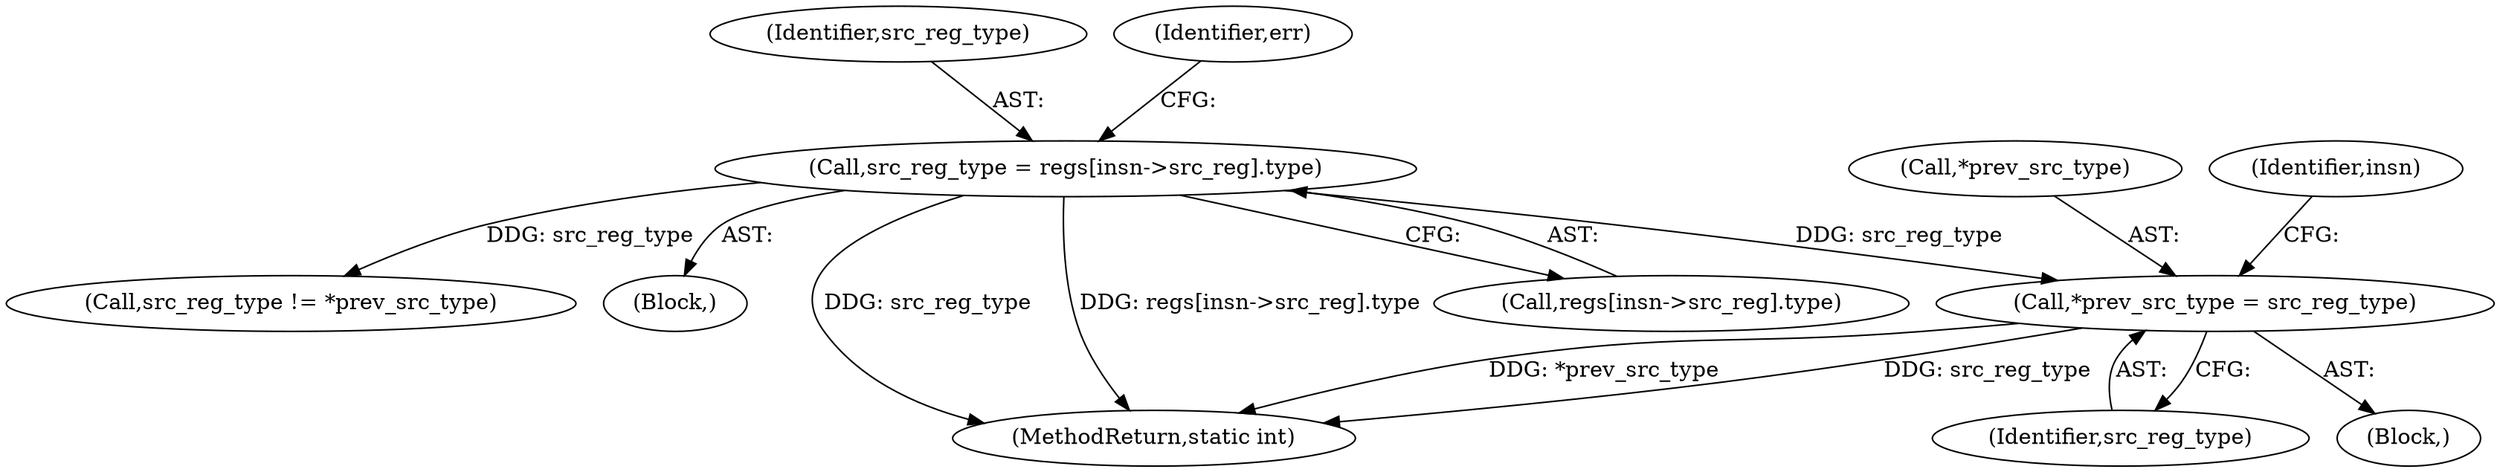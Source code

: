 digraph "0_linux_0d0e57697f162da4aa218b5feafe614fb666db07@pointer" {
"1000382" [label="(Call,*prev_src_type = src_reg_type)"];
"1000317" [label="(Call,src_reg_type = regs[insn->src_reg].type)"];
"1000318" [label="(Identifier,src_reg_type)"];
"1000382" [label="(Call,*prev_src_type = src_reg_type)"];
"1000383" [label="(Call,*prev_src_type)"];
"1000381" [label="(Block,)"];
"1000385" [label="(Identifier,src_reg_type)"];
"1000319" [label="(Call,regs[insn->src_reg].type)"];
"1000389" [label="(Call,src_reg_type != *prev_src_type)"];
"1000290" [label="(Block,)"];
"1000831" [label="(MethodReturn,static int)"];
"1000317" [label="(Call,src_reg_type = regs[insn->src_reg].type)"];
"1000327" [label="(Identifier,err)"];
"1000414" [label="(Identifier,insn)"];
"1000382" -> "1000381"  [label="AST: "];
"1000382" -> "1000385"  [label="CFG: "];
"1000383" -> "1000382"  [label="AST: "];
"1000385" -> "1000382"  [label="AST: "];
"1000414" -> "1000382"  [label="CFG: "];
"1000382" -> "1000831"  [label="DDG: *prev_src_type"];
"1000382" -> "1000831"  [label="DDG: src_reg_type"];
"1000317" -> "1000382"  [label="DDG: src_reg_type"];
"1000317" -> "1000290"  [label="AST: "];
"1000317" -> "1000319"  [label="CFG: "];
"1000318" -> "1000317"  [label="AST: "];
"1000319" -> "1000317"  [label="AST: "];
"1000327" -> "1000317"  [label="CFG: "];
"1000317" -> "1000831"  [label="DDG: src_reg_type"];
"1000317" -> "1000831"  [label="DDG: regs[insn->src_reg].type"];
"1000317" -> "1000389"  [label="DDG: src_reg_type"];
}
